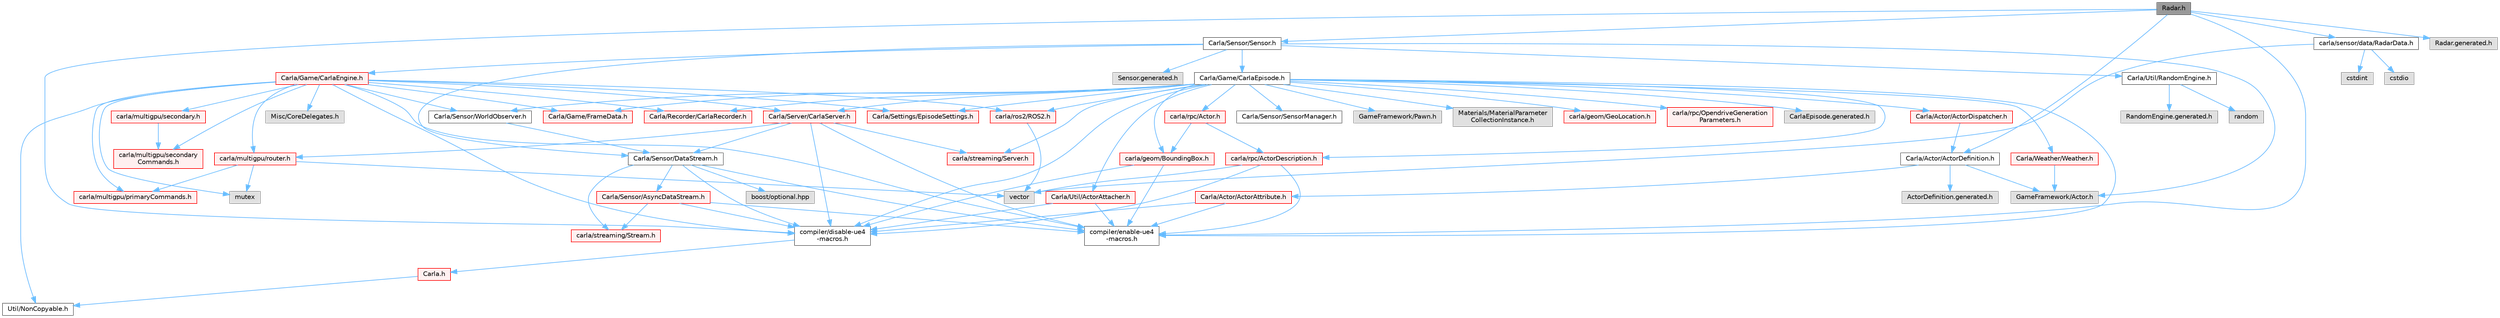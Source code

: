 digraph "Radar.h"
{
 // INTERACTIVE_SVG=YES
 // LATEX_PDF_SIZE
  bgcolor="transparent";
  edge [fontname=Helvetica,fontsize=10,labelfontname=Helvetica,labelfontsize=10];
  node [fontname=Helvetica,fontsize=10,shape=box,height=0.2,width=0.4];
  Node1 [id="Node000001",label="Radar.h",height=0.2,width=0.4,color="gray40", fillcolor="grey60", style="filled", fontcolor="black",tooltip=" "];
  Node1 -> Node2 [id="edge1_Node000001_Node000002",color="steelblue1",style="solid",tooltip=" "];
  Node2 [id="Node000002",label="Carla/Sensor/Sensor.h",height=0.2,width=0.4,color="grey40", fillcolor="white", style="filled",URL="$d7/d7d/Unreal_2CarlaUE4_2Plugins_2Carla_2Source_2Carla_2Sensor_2Sensor_8h.html",tooltip=" "];
  Node2 -> Node3 [id="edge2_Node000002_Node000003",color="steelblue1",style="solid",tooltip=" "];
  Node3 [id="Node000003",label="Carla/Game/CarlaEpisode.h",height=0.2,width=0.4,color="grey40", fillcolor="white", style="filled",URL="$de/db8/CarlaEpisode_8h.html",tooltip=" "];
  Node3 -> Node4 [id="edge3_Node000003_Node000004",color="steelblue1",style="solid",tooltip=" "];
  Node4 [id="Node000004",label="Carla/Actor/ActorDispatcher.h",height=0.2,width=0.4,color="red", fillcolor="#FFF0F0", style="filled",URL="$dc/ddc/ActorDispatcher_8h.html",tooltip=" "];
  Node4 -> Node5 [id="edge4_Node000004_Node000005",color="steelblue1",style="solid",tooltip=" "];
  Node5 [id="Node000005",label="Carla/Actor/ActorDefinition.h",height=0.2,width=0.4,color="grey40", fillcolor="white", style="filled",URL="$d0/d65/Unreal_2CarlaUE4_2Plugins_2Carla_2Source_2Carla_2Actor_2ActorDefinition_8h.html",tooltip=" "];
  Node5 -> Node6 [id="edge5_Node000005_Node000006",color="steelblue1",style="solid",tooltip=" "];
  Node6 [id="Node000006",label="Carla/Actor/ActorAttribute.h",height=0.2,width=0.4,color="red", fillcolor="#FFF0F0", style="filled",URL="$d6/d1a/Unreal_2CarlaUE4_2Plugins_2Carla_2Source_2Carla_2Actor_2ActorAttribute_8h.html",tooltip=" "];
  Node6 -> Node7 [id="edge6_Node000006_Node000007",color="steelblue1",style="solid",tooltip=" "];
  Node7 [id="Node000007",label="compiler/disable-ue4\l-macros.h",height=0.2,width=0.4,color="grey40", fillcolor="white", style="filled",URL="$d2/d02/disable-ue4-macros_8h.html",tooltip=" "];
  Node7 -> Node8 [id="edge7_Node000007_Node000008",color="steelblue1",style="solid",tooltip=" "];
  Node8 [id="Node000008",label="Carla.h",height=0.2,width=0.4,color="red", fillcolor="#FFF0F0", style="filled",URL="$d7/d7d/Carla_8h.html",tooltip=" "];
  Node8 -> Node9 [id="edge8_Node000008_Node000009",color="steelblue1",style="solid",tooltip=" "];
  Node9 [id="Node000009",label="Util/NonCopyable.h",height=0.2,width=0.4,color="grey40", fillcolor="white", style="filled",URL="$d4/d57/Unreal_2CarlaUE4_2Plugins_2Carla_2Source_2Carla_2Util_2NonCopyable_8h.html",tooltip=" "];
  Node6 -> Node14 [id="edge9_Node000006_Node000014",color="steelblue1",style="solid",tooltip=" "];
  Node14 [id="Node000014",label="compiler/enable-ue4\l-macros.h",height=0.2,width=0.4,color="grey40", fillcolor="white", style="filled",URL="$d9/da2/enable-ue4-macros_8h.html",tooltip=" "];
  Node5 -> Node16 [id="edge10_Node000005_Node000016",color="steelblue1",style="solid",tooltip=" "];
  Node16 [id="Node000016",label="GameFramework/Actor.h",height=0.2,width=0.4,color="grey60", fillcolor="#E0E0E0", style="filled",tooltip=" "];
  Node5 -> Node17 [id="edge11_Node000005_Node000017",color="steelblue1",style="solid",tooltip=" "];
  Node17 [id="Node000017",label="ActorDefinition.generated.h",height=0.2,width=0.4,color="grey60", fillcolor="#E0E0E0", style="filled",tooltip=" "];
  Node3 -> Node209 [id="edge12_Node000003_Node000209",color="steelblue1",style="solid",tooltip=" "];
  Node209 [id="Node000209",label="Carla/Recorder/CarlaRecorder.h",height=0.2,width=0.4,color="red", fillcolor="#FFF0F0", style="filled",URL="$d9/d6a/CarlaRecorder_8h.html",tooltip=" "];
  Node3 -> Node240 [id="edge13_Node000003_Node000240",color="steelblue1",style="solid",tooltip=" "];
  Node240 [id="Node000240",label="Carla/Sensor/WorldObserver.h",height=0.2,width=0.4,color="grey40", fillcolor="white", style="filled",URL="$d8/deb/WorldObserver_8h.html",tooltip=" "];
  Node240 -> Node81 [id="edge14_Node000240_Node000081",color="steelblue1",style="solid",tooltip=" "];
  Node81 [id="Node000081",label="Carla/Sensor/DataStream.h",height=0.2,width=0.4,color="grey40", fillcolor="white", style="filled",URL="$da/dd9/DataStream_8h.html",tooltip=" "];
  Node81 -> Node82 [id="edge15_Node000081_Node000082",color="steelblue1",style="solid",tooltip=" "];
  Node82 [id="Node000082",label="Carla/Sensor/AsyncDataStream.h",height=0.2,width=0.4,color="red", fillcolor="#FFF0F0", style="filled",URL="$d9/d4d/AsyncDataStream_8h.html",tooltip=" "];
  Node82 -> Node7 [id="edge16_Node000082_Node000007",color="steelblue1",style="solid",tooltip=" "];
  Node82 -> Node138 [id="edge17_Node000082_Node000138",color="steelblue1",style="solid",tooltip=" "];
  Node138 [id="Node000138",label="carla/streaming/Stream.h",height=0.2,width=0.4,color="red", fillcolor="#FFF0F0", style="filled",URL="$de/dd1/Stream_8h.html",tooltip=" "];
  Node82 -> Node14 [id="edge18_Node000082_Node000014",color="steelblue1",style="solid",tooltip=" "];
  Node81 -> Node7 [id="edge19_Node000081_Node000007",color="steelblue1",style="solid",tooltip=" "];
  Node81 -> Node138 [id="edge20_Node000081_Node000138",color="steelblue1",style="solid",tooltip=" "];
  Node81 -> Node165 [id="edge21_Node000081_Node000165",color="steelblue1",style="solid",tooltip=" "];
  Node165 [id="Node000165",label="boost/optional.hpp",height=0.2,width=0.4,color="grey60", fillcolor="#E0E0E0", style="filled",tooltip=" "];
  Node81 -> Node14 [id="edge22_Node000081_Node000014",color="steelblue1",style="solid",tooltip=" "];
  Node3 -> Node241 [id="edge23_Node000003_Node000241",color="steelblue1",style="solid",tooltip=" "];
  Node241 [id="Node000241",label="Carla/Server/CarlaServer.h",height=0.2,width=0.4,color="red", fillcolor="#FFF0F0", style="filled",URL="$d0/d35/CarlaServer_8h.html",tooltip=" "];
  Node241 -> Node81 [id="edge24_Node000241_Node000081",color="steelblue1",style="solid",tooltip=" "];
  Node241 -> Node7 [id="edge25_Node000241_Node000007",color="steelblue1",style="solid",tooltip=" "];
  Node241 -> Node242 [id="edge26_Node000241_Node000242",color="steelblue1",style="solid",tooltip=" "];
  Node242 [id="Node000242",label="carla/multigpu/router.h",height=0.2,width=0.4,color="red", fillcolor="#FFF0F0", style="filled",URL="$da/db7/router_8h.html",tooltip=" "];
  Node242 -> Node251 [id="edge27_Node000242_Node000251",color="steelblue1",style="solid",tooltip=" "];
  Node251 [id="Node000251",label="carla/multigpu/primaryCommands.h",height=0.2,width=0.4,color="red", fillcolor="#FFF0F0", style="filled",URL="$dd/dbf/primaryCommands_8h.html",tooltip=" "];
  Node242 -> Node162 [id="edge28_Node000242_Node000162",color="steelblue1",style="solid",tooltip=" "];
  Node162 [id="Node000162",label="mutex",height=0.2,width=0.4,color="grey60", fillcolor="#E0E0E0", style="filled",tooltip=" "];
  Node242 -> Node62 [id="edge29_Node000242_Node000062",color="steelblue1",style="solid",tooltip=" "];
  Node62 [id="Node000062",label="vector",height=0.2,width=0.4,color="grey60", fillcolor="#E0E0E0", style="filled",tooltip=" "];
  Node241 -> Node253 [id="edge30_Node000241_Node000253",color="steelblue1",style="solid",tooltip=" "];
  Node253 [id="Node000253",label="carla/streaming/Server.h",height=0.2,width=0.4,color="red", fillcolor="#FFF0F0", style="filled",URL="$d8/df6/streaming_2Server_8h.html",tooltip=" "];
  Node241 -> Node14 [id="edge31_Node000241_Node000014",color="steelblue1",style="solid",tooltip=" "];
  Node3 -> Node257 [id="edge32_Node000003_Node000257",color="steelblue1",style="solid",tooltip=" "];
  Node257 [id="Node000257",label="Carla/Settings/EpisodeSettings.h",height=0.2,width=0.4,color="red", fillcolor="#FFF0F0", style="filled",URL="$d8/d64/Unreal_2CarlaUE4_2Plugins_2Carla_2Source_2Carla_2Settings_2EpisodeSettings_8h.html",tooltip=" "];
  Node3 -> Node259 [id="edge33_Node000003_Node000259",color="steelblue1",style="solid",tooltip=" "];
  Node259 [id="Node000259",label="Carla/Util/ActorAttacher.h",height=0.2,width=0.4,color="red", fillcolor="#FFF0F0", style="filled",URL="$d6/d68/ActorAttacher_8h.html",tooltip=" "];
  Node259 -> Node7 [id="edge34_Node000259_Node000007",color="steelblue1",style="solid",tooltip=" "];
  Node259 -> Node14 [id="edge35_Node000259_Node000014",color="steelblue1",style="solid",tooltip=" "];
  Node3 -> Node262 [id="edge36_Node000003_Node000262",color="steelblue1",style="solid",tooltip=" "];
  Node262 [id="Node000262",label="Carla/Weather/Weather.h",height=0.2,width=0.4,color="red", fillcolor="#FFF0F0", style="filled",URL="$d5/d65/Weather_8h.html",tooltip=" "];
  Node262 -> Node16 [id="edge37_Node000262_Node000016",color="steelblue1",style="solid",tooltip=" "];
  Node3 -> Node266 [id="edge38_Node000003_Node000266",color="steelblue1",style="solid",tooltip=" "];
  Node266 [id="Node000266",label="Carla/Game/FrameData.h",height=0.2,width=0.4,color="red", fillcolor="#FFF0F0", style="filled",URL="$d2/df1/FrameData_8h.html",tooltip=" "];
  Node3 -> Node325 [id="edge39_Node000003_Node000325",color="steelblue1",style="solid",tooltip=" "];
  Node325 [id="Node000325",label="Carla/Sensor/SensorManager.h",height=0.2,width=0.4,color="grey40", fillcolor="white", style="filled",URL="$dc/dbf/SensorManager_8h.html",tooltip=" "];
  Node3 -> Node326 [id="edge40_Node000003_Node000326",color="steelblue1",style="solid",tooltip=" "];
  Node326 [id="Node000326",label="GameFramework/Pawn.h",height=0.2,width=0.4,color="grey60", fillcolor="#E0E0E0", style="filled",tooltip=" "];
  Node3 -> Node327 [id="edge41_Node000003_Node000327",color="steelblue1",style="solid",tooltip=" "];
  Node327 [id="Node000327",label="Materials/MaterialParameter\lCollectionInstance.h",height=0.2,width=0.4,color="grey60", fillcolor="#E0E0E0", style="filled",tooltip=" "];
  Node3 -> Node7 [id="edge42_Node000003_Node000007",color="steelblue1",style="solid",tooltip=" "];
  Node3 -> Node44 [id="edge43_Node000003_Node000044",color="steelblue1",style="solid",tooltip=" "];
  Node44 [id="Node000044",label="carla/geom/BoundingBox.h",height=0.2,width=0.4,color="red", fillcolor="#FFF0F0", style="filled",URL="$d2/dfe/LibCarla_2source_2carla_2geom_2BoundingBox_8h.html",tooltip=" "];
  Node44 -> Node14 [id="edge44_Node000044_Node000014",color="steelblue1",style="solid",tooltip=" "];
  Node44 -> Node7 [id="edge45_Node000044_Node000007",color="steelblue1",style="solid",tooltip=" "];
  Node3 -> Node116 [id="edge46_Node000003_Node000116",color="steelblue1",style="solid",tooltip=" "];
  Node116 [id="Node000116",label="carla/geom/GeoLocation.h",height=0.2,width=0.4,color="red", fillcolor="#FFF0F0", style="filled",URL="$d7/d86/GeoLocation_8h.html",tooltip=" "];
  Node3 -> Node94 [id="edge47_Node000003_Node000094",color="steelblue1",style="solid",tooltip=" "];
  Node94 [id="Node000094",label="carla/ros2/ROS2.h",height=0.2,width=0.4,color="red", fillcolor="#FFF0F0", style="filled",URL="$da/db8/ROS2_8h.html",tooltip=" "];
  Node94 -> Node62 [id="edge48_Node000094_Node000062",color="steelblue1",style="solid",tooltip=" "];
  Node3 -> Node43 [id="edge49_Node000003_Node000043",color="steelblue1",style="solid",tooltip=" "];
  Node43 [id="Node000043",label="carla/rpc/Actor.h",height=0.2,width=0.4,color="red", fillcolor="#FFF0F0", style="filled",URL="$d8/d73/rpc_2Actor_8h.html",tooltip=" "];
  Node43 -> Node44 [id="edge50_Node000043_Node000044",color="steelblue1",style="solid",tooltip=" "];
  Node43 -> Node58 [id="edge51_Node000043_Node000058",color="steelblue1",style="solid",tooltip=" "];
  Node58 [id="Node000058",label="carla/rpc/ActorDescription.h",height=0.2,width=0.4,color="red", fillcolor="#FFF0F0", style="filled",URL="$d9/db9/LibCarla_2source_2carla_2rpc_2ActorDescription_8h.html",tooltip=" "];
  Node58 -> Node62 [id="edge52_Node000058_Node000062",color="steelblue1",style="solid",tooltip=" "];
  Node58 -> Node14 [id="edge53_Node000058_Node000014",color="steelblue1",style="solid",tooltip=" "];
  Node58 -> Node7 [id="edge54_Node000058_Node000007",color="steelblue1",style="solid",tooltip=" "];
  Node3 -> Node58 [id="edge55_Node000003_Node000058",color="steelblue1",style="solid",tooltip=" "];
  Node3 -> Node316 [id="edge56_Node000003_Node000316",color="steelblue1",style="solid",tooltip=" "];
  Node316 [id="Node000316",label="carla/rpc/OpendriveGeneration\lParameters.h",height=0.2,width=0.4,color="red", fillcolor="#FFF0F0", style="filled",URL="$d9/d3b/OpendriveGenerationParameters_8h.html",tooltip=" "];
  Node3 -> Node253 [id="edge57_Node000003_Node000253",color="steelblue1",style="solid",tooltip=" "];
  Node3 -> Node14 [id="edge58_Node000003_Node000014",color="steelblue1",style="solid",tooltip=" "];
  Node3 -> Node328 [id="edge59_Node000003_Node000328",color="steelblue1",style="solid",tooltip=" "];
  Node328 [id="Node000328",label="CarlaEpisode.generated.h",height=0.2,width=0.4,color="grey60", fillcolor="#E0E0E0", style="filled",tooltip=" "];
  Node2 -> Node81 [id="edge60_Node000002_Node000081",color="steelblue1",style="solid",tooltip=" "];
  Node2 -> Node329 [id="edge61_Node000002_Node000329",color="steelblue1",style="solid",tooltip=" "];
  Node329 [id="Node000329",label="Carla/Util/RandomEngine.h",height=0.2,width=0.4,color="grey40", fillcolor="white", style="filled",URL="$d6/daa/RandomEngine_8h.html",tooltip=" "];
  Node329 -> Node330 [id="edge62_Node000329_Node000330",color="steelblue1",style="solid",tooltip=" "];
  Node330 [id="Node000330",label="random",height=0.2,width=0.4,color="grey60", fillcolor="#E0E0E0", style="filled",tooltip=" "];
  Node329 -> Node331 [id="edge63_Node000329_Node000331",color="steelblue1",style="solid",tooltip=" "];
  Node331 [id="Node000331",label="RandomEngine.generated.h",height=0.2,width=0.4,color="grey60", fillcolor="#E0E0E0", style="filled",tooltip=" "];
  Node2 -> Node332 [id="edge64_Node000002_Node000332",color="steelblue1",style="solid",tooltip=" "];
  Node332 [id="Node000332",label="Carla/Game/CarlaEngine.h",height=0.2,width=0.4,color="red", fillcolor="#FFF0F0", style="filled",URL="$d0/d11/CarlaEngine_8h.html",tooltip=" "];
  Node332 -> Node209 [id="edge65_Node000332_Node000209",color="steelblue1",style="solid",tooltip=" "];
  Node332 -> Node240 [id="edge66_Node000332_Node000240",color="steelblue1",style="solid",tooltip=" "];
  Node332 -> Node241 [id="edge67_Node000332_Node000241",color="steelblue1",style="solid",tooltip=" "];
  Node332 -> Node257 [id="edge68_Node000332_Node000257",color="steelblue1",style="solid",tooltip=" "];
  Node332 -> Node9 [id="edge69_Node000332_Node000009",color="steelblue1",style="solid",tooltip=" "];
  Node332 -> Node266 [id="edge70_Node000332_Node000266",color="steelblue1",style="solid",tooltip=" "];
  Node332 -> Node333 [id="edge71_Node000332_Node000333",color="steelblue1",style="solid",tooltip=" "];
  Node333 [id="Node000333",label="Misc/CoreDelegates.h",height=0.2,width=0.4,color="grey60", fillcolor="#E0E0E0", style="filled",tooltip=" "];
  Node332 -> Node7 [id="edge72_Node000332_Node000007",color="steelblue1",style="solid",tooltip=" "];
  Node332 -> Node242 [id="edge73_Node000332_Node000242",color="steelblue1",style="solid",tooltip=" "];
  Node332 -> Node251 [id="edge74_Node000332_Node000251",color="steelblue1",style="solid",tooltip=" "];
  Node332 -> Node334 [id="edge75_Node000332_Node000334",color="steelblue1",style="solid",tooltip=" "];
  Node334 [id="Node000334",label="carla/multigpu/secondary.h",height=0.2,width=0.4,color="red", fillcolor="#FFF0F0", style="filled",URL="$de/df9/secondary_8h.html",tooltip=" "];
  Node334 -> Node335 [id="edge76_Node000334_Node000335",color="steelblue1",style="solid",tooltip=" "];
  Node335 [id="Node000335",label="carla/multigpu/secondary\lCommands.h",height=0.2,width=0.4,color="red", fillcolor="#FFF0F0", style="filled",URL="$d6/d9a/secondaryCommands_8h.html",tooltip=" "];
  Node332 -> Node335 [id="edge77_Node000332_Node000335",color="steelblue1",style="solid",tooltip=" "];
  Node332 -> Node94 [id="edge78_Node000332_Node000094",color="steelblue1",style="solid",tooltip=" "];
  Node332 -> Node14 [id="edge79_Node000332_Node000014",color="steelblue1",style="solid",tooltip=" "];
  Node332 -> Node162 [id="edge80_Node000332_Node000162",color="steelblue1",style="solid",tooltip=" "];
  Node2 -> Node16 [id="edge81_Node000002_Node000016",color="steelblue1",style="solid",tooltip=" "];
  Node2 -> Node337 [id="edge82_Node000002_Node000337",color="steelblue1",style="solid",tooltip=" "];
  Node337 [id="Node000337",label="Sensor.generated.h",height=0.2,width=0.4,color="grey60", fillcolor="#E0E0E0", style="filled",tooltip=" "];
  Node1 -> Node5 [id="edge83_Node000001_Node000005",color="steelblue1",style="solid",tooltip=" "];
  Node1 -> Node7 [id="edge84_Node000001_Node000007",color="steelblue1",style="solid",tooltip=" "];
  Node1 -> Node129 [id="edge85_Node000001_Node000129",color="steelblue1",style="solid",tooltip=" "];
  Node129 [id="Node000129",label="carla/sensor/data/RadarData.h",height=0.2,width=0.4,color="grey40", fillcolor="white", style="filled",URL="$d5/dc7/RadarData_8h.html",tooltip=" "];
  Node129 -> Node13 [id="edge86_Node000129_Node000013",color="steelblue1",style="solid",tooltip=" "];
  Node13 [id="Node000013",label="cstdint",height=0.2,width=0.4,color="grey60", fillcolor="#E0E0E0", style="filled",tooltip=" "];
  Node129 -> Node62 [id="edge87_Node000129_Node000062",color="steelblue1",style="solid",tooltip=" "];
  Node129 -> Node130 [id="edge88_Node000129_Node000130",color="steelblue1",style="solid",tooltip=" "];
  Node130 [id="Node000130",label="cstdio",height=0.2,width=0.4,color="grey60", fillcolor="#E0E0E0", style="filled",tooltip=" "];
  Node1 -> Node14 [id="edge89_Node000001_Node000014",color="steelblue1",style="solid",tooltip=" "];
  Node1 -> Node338 [id="edge90_Node000001_Node000338",color="steelblue1",style="solid",tooltip=" "];
  Node338 [id="Node000338",label="Radar.generated.h",height=0.2,width=0.4,color="grey60", fillcolor="#E0E0E0", style="filled",tooltip=" "];
}
